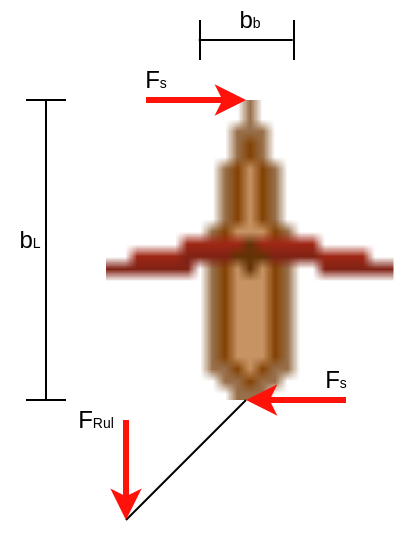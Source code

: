 <mxfile version="18.1.3" type="device"><diagram id="nw-P5y4q3Lzs89Z9hhKn" name="Seite-1"><mxGraphModel dx="310" dy="343" grid="1" gridSize="10" guides="1" tooltips="1" connect="1" arrows="1" fold="1" page="1" pageScale="1" pageWidth="827" pageHeight="1169" math="0" shadow="0"><root><mxCell id="0"/><mxCell id="1" parent="0"/><mxCell id="_hd0s6kpAddHzqykBm05-1" value="" style="shape=image;verticalLabelPosition=bottom;labelBackgroundColor=default;verticalAlign=top;aspect=fixed;imageAspect=0;image=data:image/png,iVBORw0KGgoAAAANSUhEUgAAABcAAAAYBAMAAADjUntGAAAAAXNSR0IB2cksfwAAAAlwSFlzAAALEwAACxMBAJqcGAAAABVQTFRFAAAAmG9KhEIEx5NjnycVZDMFgCMVs7xLfAAAAAd0Uk5TAP///////6V/pvsAAABNSURBVHicY2AAAUYGJIDCERRA4gjh4jAqK1LGETI2ghvn4uLq4uIAZaalhYalpYC4aWlpCUKmRgJsQBpDD5U5gsqKCA6jkCCSt6EBAgDldA7S/V3/vgAAAABJRU5ErkJggg==;" vertex="1" parent="1"><mxGeometry x="330" y="250" width="143.74" height="150" as="geometry"/></mxCell><mxCell id="_hd0s6kpAddHzqykBm05-2" value="" style="endArrow=none;html=1;rounded=0;" edge="1" parent="1"><mxGeometry width="50" height="50" relative="1" as="geometry"><mxPoint x="340" y="460" as="sourcePoint"/><mxPoint x="400" y="400" as="targetPoint"/></mxGeometry></mxCell><mxCell id="_hd0s6kpAddHzqykBm05-3" value="" style="endArrow=classic;html=1;rounded=0;fillColor=#e51400;strokeColor=#FF120A;strokeWidth=3;" edge="1" parent="1"><mxGeometry width="50" height="50" relative="1" as="geometry"><mxPoint x="340" y="410" as="sourcePoint"/><mxPoint x="340" y="460" as="targetPoint"/></mxGeometry></mxCell><mxCell id="_hd0s6kpAddHzqykBm05-4" value="" style="endArrow=classic;html=1;rounded=0;fillColor=#e51400;strokeColor=#FF120A;strokeWidth=3;" edge="1" parent="1"><mxGeometry width="50" height="50" relative="1" as="geometry"><mxPoint x="350" y="250" as="sourcePoint"/><mxPoint x="400" y="250" as="targetPoint"/></mxGeometry></mxCell><mxCell id="_hd0s6kpAddHzqykBm05-5" value="" style="endArrow=classic;html=1;rounded=0;fillColor=#e51400;strokeColor=#FF120A;strokeWidth=3;" edge="1" parent="1"><mxGeometry width="50" height="50" relative="1" as="geometry"><mxPoint x="450" y="400" as="sourcePoint"/><mxPoint x="400" y="400" as="targetPoint"/></mxGeometry></mxCell><mxCell id="_hd0s6kpAddHzqykBm05-7" value="F&lt;font style=&quot;font-size: 7px;&quot;&gt;s&lt;/font&gt;" style="text;html=1;strokeColor=none;fillColor=none;align=center;verticalAlign=middle;whiteSpace=wrap;rounded=0;" vertex="1" parent="1"><mxGeometry x="340" y="230" width="30" height="20" as="geometry"/></mxCell><mxCell id="_hd0s6kpAddHzqykBm05-8" value="F&lt;font style=&quot;font-size: 7px;&quot;&gt;s&lt;/font&gt;" style="text;html=1;strokeColor=none;fillColor=none;align=center;verticalAlign=middle;whiteSpace=wrap;rounded=0;" vertex="1" parent="1"><mxGeometry x="430" y="380" width="30" height="20" as="geometry"/></mxCell><mxCell id="_hd0s6kpAddHzqykBm05-9" value="F&lt;span style=&quot;font-size: 7px;&quot;&gt;Rul&lt;/span&gt;" style="text;html=1;strokeColor=none;fillColor=none;align=center;verticalAlign=middle;whiteSpace=wrap;rounded=0;" vertex="1" parent="1"><mxGeometry x="310" y="400" width="30" height="20" as="geometry"/></mxCell><mxCell id="_hd0s6kpAddHzqykBm05-10" value="" style="endArrow=none;html=1;rounded=0;fontSize=7;strokeColor=#000000;strokeWidth=1;" edge="1" parent="1"><mxGeometry width="50" height="50" relative="1" as="geometry"><mxPoint x="300" y="400" as="sourcePoint"/><mxPoint x="300" y="250" as="targetPoint"/></mxGeometry></mxCell><mxCell id="_hd0s6kpAddHzqykBm05-12" value="" style="endArrow=none;html=1;rounded=0;fontSize=7;strokeColor=#000000;strokeWidth=1;" edge="1" parent="1"><mxGeometry width="50" height="50" relative="1" as="geometry"><mxPoint x="310" y="250" as="sourcePoint"/><mxPoint x="290" y="250" as="targetPoint"/></mxGeometry></mxCell><mxCell id="_hd0s6kpAddHzqykBm05-15" value="" style="endArrow=none;html=1;rounded=0;fontSize=7;strokeColor=#000000;strokeWidth=1;" edge="1" parent="1"><mxGeometry width="50" height="50" relative="1" as="geometry"><mxPoint x="310" y="400" as="sourcePoint"/><mxPoint x="290" y="400" as="targetPoint"/></mxGeometry></mxCell><mxCell id="_hd0s6kpAddHzqykBm05-16" value="" style="endArrow=none;html=1;rounded=0;fontSize=7;strokeColor=#000000;strokeWidth=1;" edge="1" parent="1"><mxGeometry width="50" height="50" relative="1" as="geometry"><mxPoint x="423.37" y="220" as="sourcePoint"/><mxPoint x="376.37" y="220" as="targetPoint"/></mxGeometry></mxCell><mxCell id="_hd0s6kpAddHzqykBm05-17" value="" style="endArrow=none;html=1;rounded=0;fontSize=7;strokeColor=#000000;strokeWidth=1;" edge="1" parent="1"><mxGeometry width="50" height="50" relative="1" as="geometry"><mxPoint x="377" y="210" as="sourcePoint"/><mxPoint x="377" y="230" as="targetPoint"/></mxGeometry></mxCell><mxCell id="_hd0s6kpAddHzqykBm05-18" value="" style="endArrow=none;html=1;rounded=0;fontSize=7;strokeColor=#000000;strokeWidth=1;" edge="1" parent="1"><mxGeometry width="50" height="50" relative="1" as="geometry"><mxPoint x="424" y="210" as="sourcePoint"/><mxPoint x="424" y="230" as="targetPoint"/></mxGeometry></mxCell><mxCell id="_hd0s6kpAddHzqykBm05-20" value="b&lt;span style=&quot;font-size: 7px;&quot;&gt;L&lt;/span&gt;" style="text;html=1;strokeColor=none;fillColor=none;align=center;verticalAlign=middle;whiteSpace=wrap;rounded=0;" vertex="1" parent="1"><mxGeometry x="277" y="310" width="30" height="20" as="geometry"/></mxCell><mxCell id="_hd0s6kpAddHzqykBm05-21" value="b&lt;span style=&quot;font-size: 7px;&quot;&gt;b&lt;/span&gt;" style="text;html=1;strokeColor=none;fillColor=none;align=center;verticalAlign=middle;whiteSpace=wrap;rounded=0;" vertex="1" parent="1"><mxGeometry x="386.87" y="200" width="30" height="20" as="geometry"/></mxCell></root></mxGraphModel></diagram></mxfile>